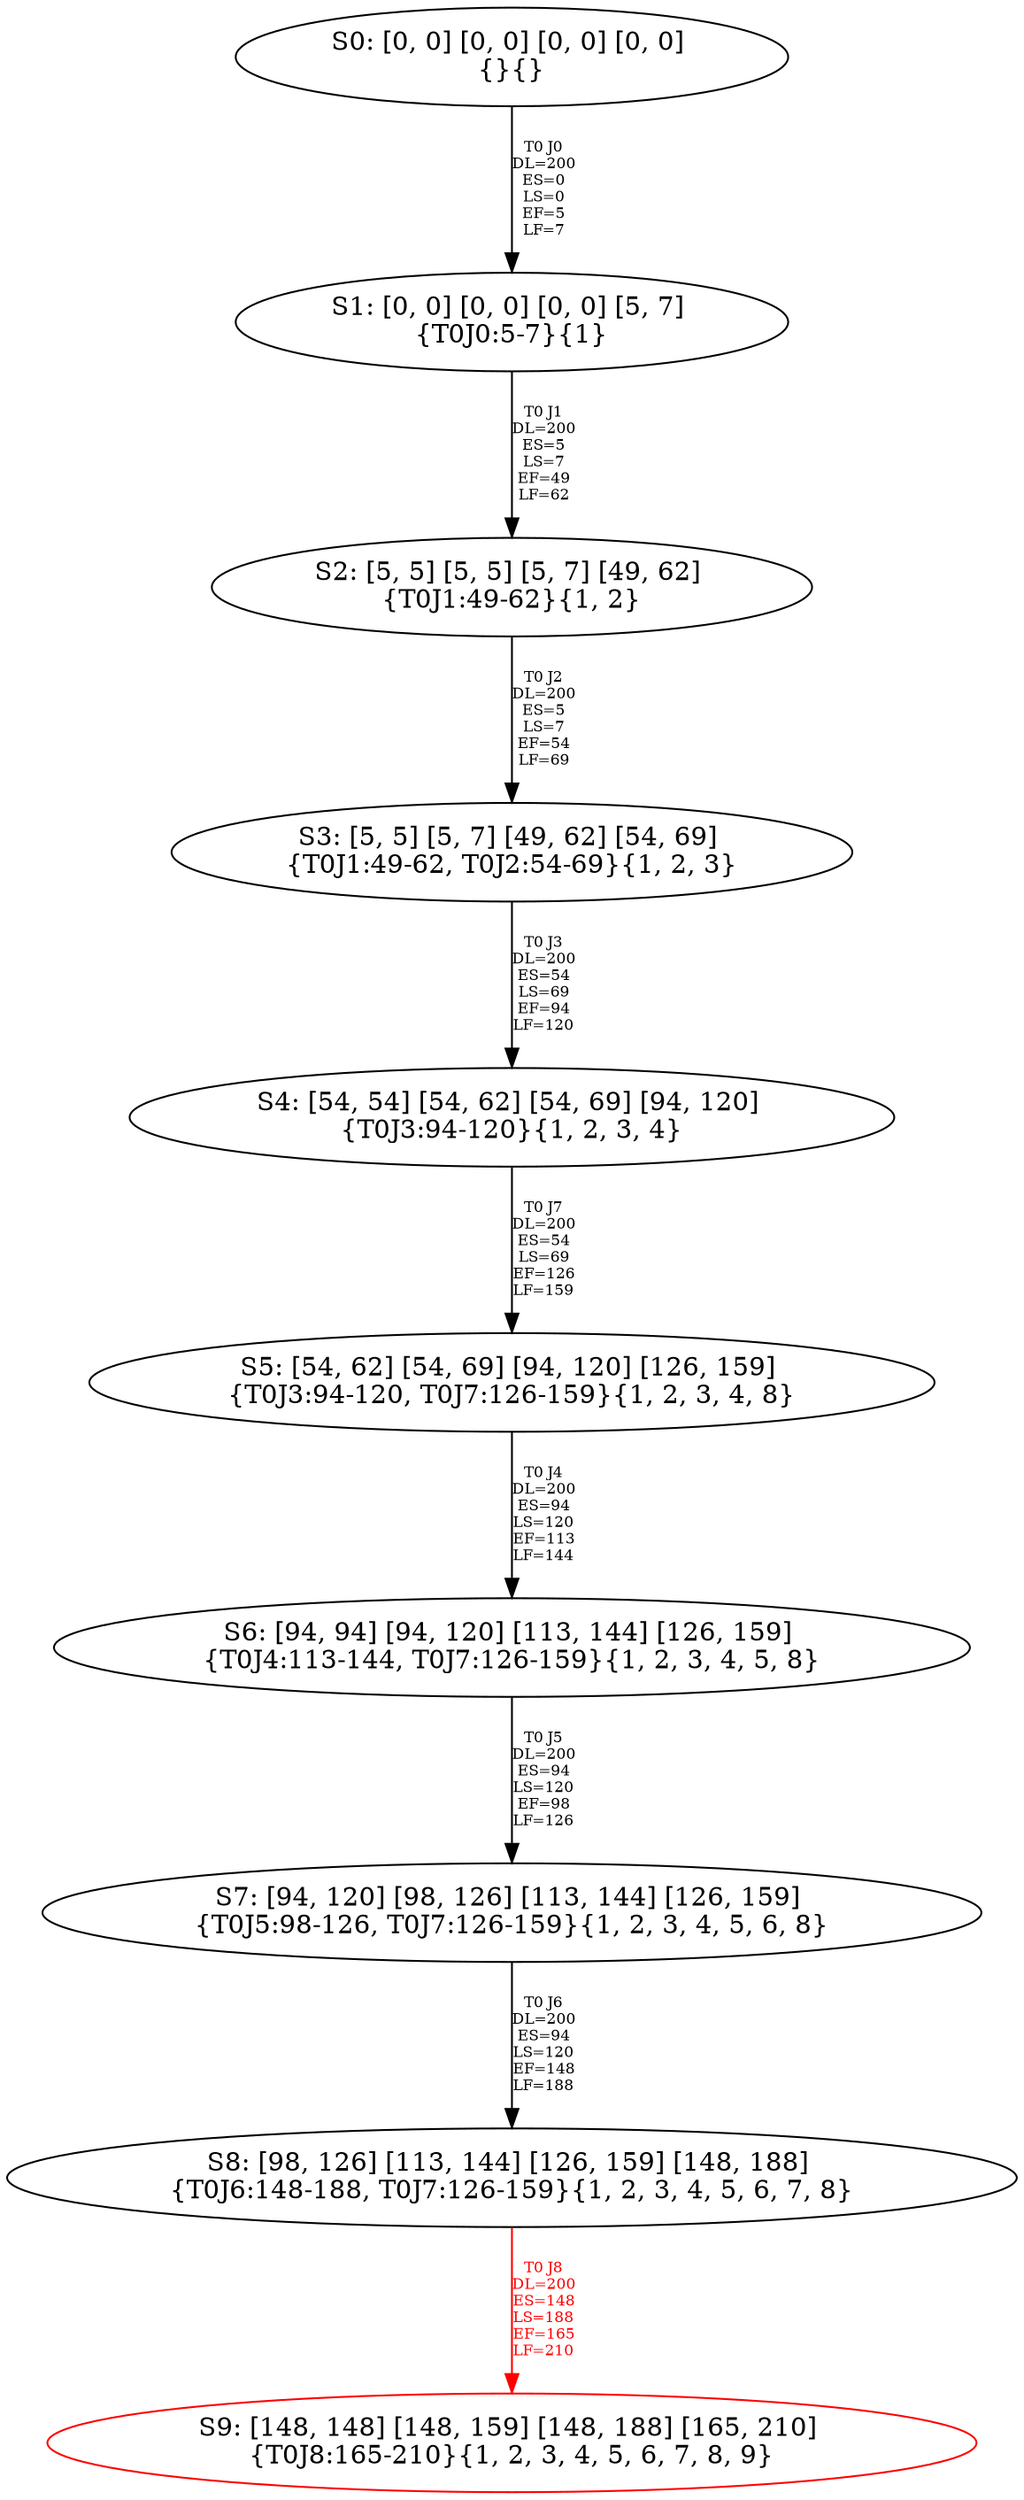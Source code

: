 digraph {
	S0[label="S0: [0, 0] [0, 0] [0, 0] [0, 0] \n{}{}"];
	S1[label="S1: [0, 0] [0, 0] [0, 0] [5, 7] \n{T0J0:5-7}{1}"];
	S2[label="S2: [5, 5] [5, 5] [5, 7] [49, 62] \n{T0J1:49-62}{1, 2}"];
	S3[label="S3: [5, 5] [5, 7] [49, 62] [54, 69] \n{T0J1:49-62, T0J2:54-69}{1, 2, 3}"];
	S4[label="S4: [54, 54] [54, 62] [54, 69] [94, 120] \n{T0J3:94-120}{1, 2, 3, 4}"];
	S5[label="S5: [54, 62] [54, 69] [94, 120] [126, 159] \n{T0J3:94-120, T0J7:126-159}{1, 2, 3, 4, 8}"];
	S6[label="S6: [94, 94] [94, 120] [113, 144] [126, 159] \n{T0J4:113-144, T0J7:126-159}{1, 2, 3, 4, 5, 8}"];
	S7[label="S7: [94, 120] [98, 126] [113, 144] [126, 159] \n{T0J5:98-126, T0J7:126-159}{1, 2, 3, 4, 5, 6, 8}"];
	S8[label="S8: [98, 126] [113, 144] [126, 159] [148, 188] \n{T0J6:148-188, T0J7:126-159}{1, 2, 3, 4, 5, 6, 7, 8}"];
	S9[label="S9: [148, 148] [148, 159] [148, 188] [165, 210] \n{T0J8:165-210}{1, 2, 3, 4, 5, 6, 7, 8, 9}"];
	S0 -> S1[label="T0 J0\nDL=200\nES=0\nLS=0\nEF=5\nLF=7",fontsize=8];
	S1 -> S2[label="T0 J1\nDL=200\nES=5\nLS=7\nEF=49\nLF=62",fontsize=8];
	S2 -> S3[label="T0 J2\nDL=200\nES=5\nLS=7\nEF=54\nLF=69",fontsize=8];
	S3 -> S4[label="T0 J3\nDL=200\nES=54\nLS=69\nEF=94\nLF=120",fontsize=8];
	S4 -> S5[label="T0 J7\nDL=200\nES=54\nLS=69\nEF=126\nLF=159",fontsize=8];
	S5 -> S6[label="T0 J4\nDL=200\nES=94\nLS=120\nEF=113\nLF=144",fontsize=8];
	S6 -> S7[label="T0 J5\nDL=200\nES=94\nLS=120\nEF=98\nLF=126",fontsize=8];
	S7 -> S8[label="T0 J6\nDL=200\nES=94\nLS=120\nEF=148\nLF=188",fontsize=8];
	S8 -> S9[label="T0 J8\nDL=200\nES=148\nLS=188\nEF=165\nLF=210",color=Red,fontcolor=Red,fontsize=8];
S9[color=Red];
}
